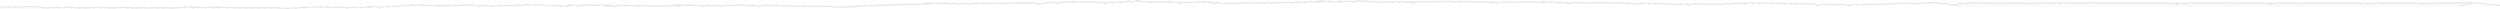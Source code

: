 digraph {
	graph [rankdir=LR]
	node [shape=rectangle]
	2 -> 17 [label=274]
	17 -> 40 [label=228]
	17 -> 67 [label=46]
	40 -> 67 [label=88]
	40 -> 70 [label=140]
	67 -> 70 [label=134]
	70 -> 106 [label=274]
	106 -> 118 [label=134]
	106 -> 133 [label=140]
	118 -> 133 [label=61]
	118 -> 151 [label=73]
	133 -> 151 [label=201]
	151 -> 160 [label=274]
	160 -> 178 [label=134]
	160 -> 205 [label=140]
	178 -> 205 [label=15]
	178 -> 48449 [label=119]
	205 -> 217 [label=155]
	217 -> 232 [label=201]
	232 -> 274 [label=274]
	274 -> 277 [label=228]
	274 -> 301 [label=46]
	277 -> 301 [label=88]
	277 -> 304 [label=140]
	301 -> 304 [label=134]
	304 -> 373 [label=274]
	373 -> 400 [label=134]
	373 -> 33417 [label=140]
	400 -> 469 [label=274]
	469 -> 496 [label=88]
	469 -> 33433 [label=186]
	496 -> 512 [label=228]
	512 -> 526 [label=274]
	526 -> 562 [label=15]
	526 -> 33478 [label=259]
	562 -> 589 [label=61]
	562 -> 33487 [label=213]
	589 -> 598 [label=134]
	598 -> 634 [label=274]
	634 -> 673 [label=61]
	634 -> 33551 [label=213]
	673 -> 676 [label=274]
	676 -> 688 [label=228]
	676 -> 703 [label=46]
	688 -> 703 [label=15]
	688 -> 715 [label=213]
	703 -> 715 [label=61]
	715 -> 718 [label=274]
	718 -> 769 [label=228]
	718 -> 48606 [label=46]
	769 -> 778 [label=274]
	778 -> 799 [label=228]
	778 -> 33583 [label=46]
	799 -> 817 [label=88]
	799 -> 33583 [label=140]
	817 -> 844 [label=15]
	817 -> 33604 [label=73]
	844 -> 877 [label=274]
	877 -> 889 [label=228]
	877 -> 926 [label=46]
	889 -> 919 [label=88]
	889 -> 33650 [label=140]
	919 -> 926 [label=228]
	926 -> 937 [label=274]
	937 -> 976 [label=201]
	937 -> 55814 [label=73]
	976 -> 977 [label=274]
	977 -> 997 [label=201]
	977 -> 1004 [label=73]
	997 -> 1004 [label=155]
	997 -> 1024 [label=46]
	1004 -> 1024 [label=228]
	1024 -> 1060 [label=274]
	1060 -> 1069 [label=201]
	1060 -> 1087 [label=73]
	1069 -> 1083 [label=61]
	1069 -> 1096 [label=140]
	1083 -> 1087 [label=15]
	1083 -> 1129 [label=46]
	1087 -> 1096 [label=88]
	1096 -> 1108 [label=228]
	1108 -> 1129 [label=88]
	1108 -> 1165 [label=140]
	1129 -> 1153 [label=134]
	1153 -> 1165 [label=61]
	1153 -> 1180 [label=73]
	1165 -> 1180 [label=201]
	1180 -> 1195 [label=274]
	1195 -> 1222 [label=15]
	1195 -> 33735 [label=259]
	1222 -> 1270 [label=134]
	1270 -> 1273 [label=274]
	1273 -> 1300 [label=201]
	1273 -> 55918 [label=73]
	1300 -> 1321 [label=274]
	1321 -> 1348 [label=15]
	1321 -> 33809 [label=259]
	1348 -> 1351 [label=88]
	1351 -> 1363 [label=134]
	1363 -> 1378 [label=88]
	1363 -> 1390 [label=46]
	1378 -> 1390 [label=15]
	1378 -> 1405 [label=73]
	1390 -> 1402 [label=61]
	1402 -> 1405 [label=201]
	1405 -> 1423 [label=274]
	1423 -> 1450 [label=15]
	1423 -> 33912 [label=259]
	1450 -> 1483 [label=274]
	1483 -> 1498 [label=228]
	1483 -> 1516 [label=46]
	1498 -> 1516 [label=155]
	1498 -> 1525 [label=73]
	1516 -> 1525 [label=201]
	1525 -> 1528 [label=274]
	1528 -> 1561 [label=15]
	1528 -> 33927 [label=259]
	1561 -> 1570 [label=61]
	1570 -> 1615 [label=274]
	1615 -> 1636 [label=228]
	1615 -> 48939 [label=46]
	1636 -> 1663 [label=155]
	1636 -> 56001 [label=73]
	1663 -> 1666 [label=228]
	1666 -> 1693 [label=155]
	1666 -> 48939 [label=73]
	1693 -> 1699 [label=274]
	1699 -> 1726 [label=15]
	1699 -> 33979 [label=259]
	1726 -> 1738 [label=274]
	1738 -> 1759 [label=134]
	1738 -> 1765 [label=140]
	1759 -> 1765 [label=88]
	1759 -> 1786 [label=46]
	1765 -> 1786 [label=228]
	1786 -> 1789 [label=274]
	1789 -> 1816 [label=228]
	1789 -> 49004 [label=46]
	1816 -> 1906 [label=274]
	1906 -> 1933 [label=228]
	1906 -> 49030 [label=46]
	1933 -> 1970 [label=274]
	1970 -> 1980 [label=201]
	1970 -> 34022 [label=73]
	1980 -> 2007 [label=15]
	1980 -> 34022 [label=186]
	2007 -> 2031 [label=274]
	2031 -> 2049 [label=201]
	2031 -> 34040 [label=73]
	2049 -> 2103 [label=15]
	2049 -> 34040 [label=186]
	2103 -> 2106 [label=274]
	2106 -> 2133 [label=228]
	2106 -> 49056 [label=46]
	2133 -> 2155 [label=274]
	2155 -> 2182 [label=15]
	2155 -> 34101 [label=259]
	2182 -> 2220 [label=228]
	2220 -> 2277 [label=274]
	2277 -> 2304 [label=228]
	2277 -> 49129 [label=46]
	2304 -> 2336 [label=274]
	2336 -> 2363 [label=228]
	2336 -> 49155 [label=46]
	2363 -> 2371 [label=274]
	2371 -> 2426 [label=228]
	2371 -> 49209 [label=46]
	2426 -> 2428 [label=274]
	2428 -> 2457 [label=15]
	2428 -> 34138 [label=140]
	2428 -> 49227 [label=119]
	2457 -> 2459 [label=155]
	2459 -> 2531 [label=228]
	2531 -> 2542 [label=274]
	2542 -> 2560 [label=228]
	2542 -> 34189 [label=46]
	2560 -> 2620 [label=15]
	2560 -> 34170 [label=213]
	2620 -> 2623 [label=274]
	2623 -> 2674 [label=228]
	2623 -> 2683 [label=46]
	2674 -> 2683 [label=15]
	2674 -> 34224 [label=213]
	2683 -> 2698 [label=61]
	2698 -> 2728 [label=15]
	2698 -> 34224 [label=46]
	2728 -> 2734 [label=201]
	2734 -> 2788 [label=15]
	2734 -> 34270 [label=186]
	2788 -> 2796 [label=88]
	2796 -> 2844 [label=15]
	2796 -> 49470 [label=73]
	2844 -> 2851 [label=274]
	2851 -> 2884 [label=228]
	2851 -> 49534 [label=46]
	2884 -> 2911 [label=201]
	2884 -> 56224 [label=73]
	2911 -> 2927 [label=274]
	2927 -> 2932 [label=134]
	2927 -> 2954 [label=140]
	2932 -> 2935 [label=88]
	2932 -> 49642 [label=46]
	2935 -> 2954 [label=15]
	2935 -> 2962 [label=73]
	2954 -> 2962 [label=155]
	2962 -> 2981 [label=228]
	2981 -> 3063 [label=155]
	2981 -> 49642 [label=73]
	3063 -> 3064 [label=274]
	3064 -> 3091 [label=155]
	3064 -> 49673 [label=119]
	3091 -> 3100 [label=155]
	3091 -> 3118 [label=46]
	3100 -> 3118 [label=228]
	3118 -> 3128 [label=274]
	3128 -> 3161 [label=201]
	3128 -> 56366 [label=73]
	3161 -> 3175 [label=274]
	3175 -> 3202 [label=15]
	3175 -> 34397 [label=259]
	3202 -> 3208 [label=201]
	3208 -> 3244 [label=155]
	3208 -> 49761 [label=46]
	3244 -> 3280 [label=155]
	3244 -> 49761 [label=73]
	3280 -> 3307 [label=15]
	3280 -> 34437 [label=140]
	3307 -> 3312 [label=155]
	3312 -> 3313 [label=15]
	3312 -> 3339 [label=140]
	3313 -> 3330 [label=134]
	3330 -> 3339 [label=15]
	3330 -> 49829 [label=119]
	3339 -> 3357 [label=155]
	3357 -> 3364 [label=201]
	3364 -> 3366 [label=155]
	3364 -> 3391 [label=46]
	3366 -> 3391 [label=228]
	3391 -> 3398 [label=274]
	3398 -> 3415 [label=228]
	3398 -> 3508 [label=46]
	3415 -> 3445 [label=155]
	3415 -> 56511 [label=73]
	3445 -> 3504 [label=228]
	3504 -> 3508 [label=155]
	3504 -> 3531 [label=73]
	3508 -> 3531 [label=201]
	3531 -> 3558 [label=134]
	3531 -> 34489 [label=140]
	3558 -> 3572 [label=228]
	3558 -> 3601 [label=46]
	3572 -> 3601 [label=88]
	3572 -> 3657 [label=140]
	3601 -> 3602 [label=134]
	3602 -> 3629 [label=88]
	3602 -> 50049 [label=46]
	3629 -> 3657 [label=134]
	3657 -> 3659 [label=274]
	3659 -> 3692 [label=15]
	3659 -> 34606 [label=259]
	3692 -> 3719 [label=274]
	3719 -> 3732 [label=61]
	3719 -> 3752 [label=213]
	3732 -> 3752 [label=15]
	3732 -> 34644 [label=46]
	3752 -> 3755 [label=228]
	3755 -> 3782 [label=15]
	3755 -> 34644 [label=213]
	3782 -> 3785 [label=274]
	3785 -> 3812 [label=15]
	3785 -> 34670 [label=259]
	3812 -> 3821 [label=88]
	3821 -> 3977 [label=274]
	3977 -> 4004 [label=228]
	3977 -> 50132 [label=46]
	4004 -> 4350 [label=274]
	4350 -> 4361 [label=228]
	4350 -> 34732 [label=46]
	4361 -> 4388 [label=15]
	4361 -> 34725 [label=213]
	4388 -> 4395 [label=228]
	4395 -> 4422 [label=88]
	4395 -> 34732 [label=140]
	4422 -> 4445 [label=228]
	4445 -> 4490 [label=274]
	4490 -> 4523 [label=228]
	4490 -> 50250 [label=46]
	4523 -> 4535 [label=274]
	4535 -> 4562 [label=88]
	4535 -> 34754 [label=186]
	4562 -> 4565 [label=134]
	4565 -> 4581 [label=274]
	4581 -> 4608 [label=228]
	4581 -> 50299 [label=46]
	4608 -> 4636 [label=274]
	4636 -> 4663 [label=88]
	4636 -> 34806 [label=186]
	4663 -> 4673 [label=274]
	4673 -> 4718 [label=88]
	4673 -> 34829 [label=186]
	4718 -> 4722 [label=228]
	4722 -> 4723 [label=88]
	4722 -> 4749 [label=140]
	4723 -> 4742 [label=134]
	4742 -> 4749 [label=88]
	4742 -> 4772 [label=46]
	4749 -> 4760 [label=228]
	4760 -> 4772 [label=155]
	4760 -> 4808 [label=73]
	4772 -> 4792 [label=201]
	4792 -> 4808 [label=155]
	4792 -> 4819 [label=46]
	4808 -> 4819 [label=228]
	4819 -> 4837 [label=274]
	4837 -> 4877 [label=228]
	4837 -> 50419 [label=46]
	4877 -> 4915 [label=274]
	4915 -> 4942 [label=61]
	4915 -> 34902 [label=213]
	4942 -> 4969 [label=134]
	4942 -> 34928 [label=140]
	4969 -> 5008 [label=274]
	5008 -> 5014 [label=228]
	5008 -> 5038 [label=46]
	5014 -> 5038 [label=88]
	5014 -> 5041 [label=140]
	5038 -> 5041 [label=134]
	5041 -> 5065 [label=228]
	5041 -> 34957 [label=46]
	5065 -> 5138 [label=15]
	5065 -> 34957 [label=140]
	5065 -> 34981 [label=73]
	5138 -> 5155 [label=228]
	5155 -> 5194 [label=274]
	5194 -> 5204 [label=201]
	5194 -> 5225 [label=73]
	5204 -> 5225 [label=61]
	5204 -> 5237 [label=140]
	5225 -> 5237 [label=134]
	5237 -> 5294 [label=274]
	5294 -> 5303 [label=201]
	5294 -> 5321 [label=73]
	5303 -> 5321 [label=61]
	5303 -> 5330 [label=140]
	5321 -> 5330 [label=134]
	5330 -> 5355 [label=274]
	5355 -> 5382 [label=88]
	5355 -> 35098 [label=186]
	5382 -> 5399 [label=274]
	5399 -> 5426 [label=155]
	5399 -> 50517 [label=119]
	5426 -> 5447 [label=201]
	5447 -> 5459 [label=155]
	5447 -> 5501 [label=46]
	5459 -> 5501 [label=155]
	5459 -> 5504 [label=73]
	5501 -> 5504 [label=201]
	5504 -> 5535 [label=274]
	5535 -> 5549 [label=201]
	5535 -> 5562 [label=73]
	5549 -> 5562 [label=155]
	5549 -> 5576 [label=46]
	5562 -> 5576 [label=228]
	5576 -> 5612 [label=228]
	5576 -> 50645 [label=46]
	5612 -> 5615 [label=274]
	5615 -> 5642 [label=228]
	5615 -> 50671 [label=46]
	5642 -> 5652 [label=228]
	5642 -> 35139 [label=46]
	5652 -> 5679 [label=15]
	5652 -> 35118 [label=213]
	5679 -> 5693 [label=88]
	5693 -> 5699 [label=15]
	5693 -> 5720 [label=73]
	5699 -> 5720 [label=201]
	5720 -> 5756 [label=274]
	5756 -> 5787 [label=228]
	5756 -> 35146 [label=46]
	5787 -> 5814 [label=15]
	5787 -> 35146 [label=213]
	5814 -> 5834 [label=88]
	5834 -> 5860 [label=228]
	5860 -> 5894 [label=88]
	5860 -> 5921 [label=140]
	5894 -> 5921 [label=88]
	5894 -> 35265 [label=46]
	5921 -> 5924 [label=228]
	5924 -> 5951 [label=88]
	5924 -> 35265 [label=140]
	5951 -> 5977 [label=228]
	5977 -> 6199 [label=228]
	5977 -> 35291 [label=46]
	6199 -> 6226 [label=88]
	6199 -> 35291 [label=140]
	6226 -> 6256 [label=228]
	6256 -> 6287 [label=155]
	6256 -> 56867 [label=73]
	6287 -> 6298 [label=274]
	6298 -> 6310 [label=155]
	6298 -> 35317 [label=119]
	6310 -> 6370 [label=15]
	6310 -> 35317 [label=140]
	6370 -> 6386 [label=274]
	6386 -> 6413 [label=134]
	6386 -> 35387 [label=140]
	6413 -> 6433 [label=274]
	6433 -> 6514 [label=228]
	6433 -> 52707 [label=46]
	6514 -> 6544 [label=274]
	6544 -> 6583 [label=88]
	6544 -> 35423 [label=186]
	6583 -> 6604 [label=228]
	6604 -> 6607 [label=88]
	6604 -> 6631 [label=140]
	6607 -> 6622 [label=134]
	6622 -> 6631 [label=88]
	6622 -> 35460 [label=46]
	6631 -> 6640 [label=228]
	6640 -> 6667 [label=15]
	6640 -> 35460 [label=213]
	6667 -> 6679 [label=228]
	6667 -> 35512 [label=46]
	6679 -> 6716 [label=88]
	6679 -> 35512 [label=140]
	6716 -> 6724 [label=274]
	6724 -> 6760 [label=88]
	6724 -> 6778 [label=140]
	6724 -> 52840 [label=46]
	6760 -> 6766 [label=134]
	6766 -> 6778 [label=88]
	6766 -> 6821 [label=46]
	6778 -> 6794 [label=228]
	6794 -> 6821 [label=88]
	6794 -> 35592 [label=140]
	6821 -> 6847 [label=274]
	6847 -> 6850 [label=228]
	6847 -> 35632 [label=46]
	6850 -> 6862 [label=155]
	6850 -> 35631 [label=73]
	6862 -> 6889 [label=15]
	6862 -> 35618 [label=140]
	6889 -> 6891 [label=155]
	6891 -> 6918 [label=15]
	6891 -> 35631 [label=140]
	6918 -> 6919 [label=201]
	6919 -> 6946 [label=15]
	6919 -> 35646 [label=186]
	6946 -> 6948 [label=88]
	6948 -> 6975 [label=15]
	6948 -> 6983 [label=73]
	6975 -> 6983 [label=201]
	6983 -> 7001 [label=274]
	7001 -> 7022 [label=15]
	7001 -> 35705 [label=259]
	7022 -> 7035 [label=228]
	7035 -> 7059 [label=274]
	7059 -> 7086 [label=228]
	7059 -> 53029 [label=46]
	7086 -> 7101 [label=274]
	7101 -> 7152 [label=228]
	7101 -> 53079 [label=46]
	7152 -> 7188 [label=274]
	7188 -> 7206 [label=134]
	7188 -> 7242 [label=140]
	7206 -> 7233 [label=88]
	7206 -> 53105 [label=46]
	7233 -> 7242 [label=134]
	7242 -> 7248 [label=274]
	7248 -> 7275 [label=228]
	7248 -> 53131 [label=46]
	7275 -> 7278 [label=274]
	7278 -> 7281 [label=228]
	7278 -> 53158 [label=46]
	7281 -> 7308 [label=155]
	7281 -> 53158 [label=73]
	7308 -> 7311 [label=274]
	7311 -> 7320 [label=228]
	7311 -> 7338 [label=46]
	7320 -> 7335 [label=88]
	7320 -> 7347 [label=140]
	7335 -> 7338 [label=15]
	7335 -> 53189 [label=73]
	7338 -> 7347 [label=61]
	7347 -> 7362 [label=201]
	7362 -> 7389 [label=15]
	7362 -> 35800 [label=186]
	7389 -> 7392 [label=134]
	7392 -> 7395 [label=274]
	7395 -> 7410 [label=61]
	7395 -> 35829 [label=213]
	7410 -> 7428 [label=15]
	7410 -> 7437 [label=46]
	7428 -> 7431 [label=228]
	7431 -> 7437 [label=15]
	7431 -> 7458 [label=213]
	7437 -> 7458 [label=61]
	7458 -> 7518 [label=274]
	7518 -> 7545 [label=228]
	7518 -> 53261 [label=46]
	7545 -> 7546 [label=274]
	7546 -> 7573 [label=15]
	7546 -> 35892 [label=259]
	7573 -> 7581 [label=228]
	7581 -> 7587 [label=274]
	7587 -> 7596 [label=228]
	7587 -> 7635 [label=46]
	7596 -> 7623 [label=15]
	7596 -> 35936 [label=213]
	7623 -> 7635 [label=228]
	7635 -> 7662 [label=228]
	7635 -> 53360 [label=46]
	7662 -> 7673 [label=274]
	7673 -> 7700 [label=134]
	7673 -> 35962 [label=140]
	7700 -> 7764 [label=274]
	7764 -> 7788 [label=201]
	7764 -> 7791 [label=73]
	7788 -> 7791 [label=155]
	7788 -> 35974 [label=46]
	7791 -> 7803 [label=228]
	7803 -> 7830 [label=88]
	7803 -> 35974 [label=140]
	7830 -> 7848 [label=274]
	7848 -> 7873 [label=155]
	7848 -> 53410 [label=119]
	7873 -> 7911 [label=15]
	7873 -> 35990 [label=140]
	7911 -> 7923 [label=228]
	7923 -> 7928 [label=274]
	7928 -> 7955 [label=134]
	7928 -> 36051 [label=140]
	7955 -> 8010 [label=274]
	8010 -> 8037 [label=201]
	8010 -> 57147 [label=73]
	8037 -> 8049 [label=274]
	8049 -> 8064 [label=134]
	8049 -> 8076 [label=140]
	8064 -> 8076 [label=88]
	8064 -> 8103 [label=46]
	8076 -> 8103 [label=228]
	8103 -> 8121 [label=274]
	8121 -> 8163 [label=228]
	8121 -> 36098 [label=46]
	8163 -> 8190 [label=15]
	8163 -> 36098 [label=213]
	8190 -> 8253 [label=274]
	8253 -> 8280 [label=201]
	8253 -> 57173 [label=73]
	8280 -> 8310 [label=274]
	8310 -> 8337 [label=228]
	8310 -> 53564 [label=46]
	8337 -> 8385 [label=274]
	8385 -> 8439 [label=228]
	8385 -> 53617 [label=46]
	8439 -> 8448 [label=274]
	8448 -> 8511 [label=228]
	8448 -> 53679 [label=46]
	8511 -> 8516 [label=274]
	8516 -> 8553 [label=228]
	8516 -> 8569 [label=46]
	8553 -> 8569 [label=15]
	8553 -> 8580 [label=213]
	8569 -> 8580 [label=61]
	8580 -> 8810 [label=274]
	8810 -> 8830 [label=15]
	8810 -> 36147 [label=259]
	8830 -> 8931 [label=274]
	8931 -> 8958 [label=228]
	8931 -> 53757 [label=46]
	8958 -> 9080 [label=274]
	9080 -> 9090 [label=228]
	9080 -> 53784 [label=46]
	9090 -> 9123 [label=155]
	9090 -> 53784 [label=73]
	9123 -> 9144 [label=274]
	9144 -> 9171 [label=228]
	9144 -> 53825 [label=46]
	9171 -> 9201 [label=274]
	9201 -> 9246 [label=134]
	9201 -> 9251 [label=140]
	9246 -> 9251 [label=88]
	9246 -> 36202 [label=46]
	9251 -> 9267 [label=228]
	9267 -> 9294 [label=15]
	9267 -> 36202 [label=213]
	9294 -> 9297 [label=88]
	9297 -> 9366 [label=15]
	9297 -> 36247 [label=73]
	9366 -> 9393 [label=274]
	9393 -> 9411 [label=201]
	9393 -> 9420 [label=73]
	9411 -> 9420 [label=15]
	9411 -> 36318 [label=186]
	9420 -> 9438 [label=88]
	9438 -> 9453 [label=134]
	9453 -> 9462 [label=61]
	9453 -> 9480 [label=73]
	9462 -> 9480 [label=15]
	9462 -> 9489 [label=186]
	9480 -> 9489 [label=88]
	9489 -> 9513 [label=274]
	9513 -> 9540 [label=15]
	9513 -> 36396 [label=259]
	9540 -> 9558 [label=134]
	9540 -> 9567 [label=140]
	9558 -> 9567 [label=88]
	9558 -> 9605 [label=46]
	9567 -> 9593 [label=228]
	9593 -> 9604 [label=155]
	9593 -> 9620 [label=73]
	9604 -> 9605 [label=15]
	9604 -> 9631 [label=140]
	9605 -> 9620 [label=61]
	9620 -> 9631 [label=88]
	9620 -> 36457 [label=46]
	9631 -> 9638 [label=228]
	9638 -> 9707 [label=15]
	9638 -> 36457 [label=213]
	9707 -> 9734 [label=134]
	9707 -> 36542 [label=140]
	9734 -> 10015 [label=274]
	10015 -> 10042 [label=228]
	10015 -> 54003 [label=46]
	10042 -> 10086 [label=274]
	10086 -> 10106 [label=228]
	10086 -> 36549 [label=46]
	10106 -> 10133 [label=15]
	10106 -> 36549 [label=213]
	10133 -> 10145 [label=274]
	10145 -> 10163 [label=201]
	10145 -> 10172 [label=73]
	10163 -> 10172 [label=155]
	10163 -> 36583 [label=46]
	10172 -> 10208 [label=228]
	10208 -> 10235 [label=15]
	10208 -> 36583 [label=213]
	10235 -> 10244 [label=61]
	10244 -> 10292 [label=15]
	10244 -> 54105 [label=46]
	10292 -> 10298 [label=274]
	10298 -> 10328 [label=134]
	10298 -> 36680 [label=140]
	10328 -> 10337 [label=274]
	10337 -> 10373 [label=155]
	10337 -> 54165 [label=46]
	10337 -> 36686 [label=73]
	10373 -> 10382 [label=201]
	10382 -> 10409 [label=15]
	10382 -> 36686 [label=186]
	10409 -> 10466 [label=274]
	10466 -> 10481 [label=228]
	10466 -> 10485 [label=46]
	10481 -> 10485 [label=155]
	10481 -> 36724 [label=73]
	10485 -> 10490 [label=201]
	10490 -> 10517 [label=61]
	10490 -> 36724 [label=140]
	10517 -> 10577 [label=274]
	10577 -> 10604 [label=228]
	10577 -> 54206 [label=46]
	10604 -> 10769 [label=274]
	10769 -> 10796 [label=201]
	10769 -> 57435 [label=73]
	10796 -> 10859 [label=274]
	10859 -> 10886 [label=15]
	10859 -> 36758 [label=259]
	10886 -> 11045 [label=274]
	11045 -> 11072 [label=155]
	11045 -> 54232 [label=119]
	11072 -> 11123 [label=274]
	11123 -> 11147 [label=228]
	11123 -> 11150 [label=46]
	11147 -> 11150 [label=155]
	11147 -> 36786 [label=73]
	11150 -> 11170 [label=201]
	11170 -> 11216 [label=15]
	11170 -> 36786 [label=186]
	11216 -> 11234 [label=88]
	11234 -> 11243 [label=228]
	11243 -> 11270 [label=201]
	11243 -> 57519 [label=73]
	11270 -> 11321 [label=274]
	11321 -> 11333 [label=134]
	11321 -> 11348 [label=140]
	11333 -> 11348 [label=88]
	11333 -> 11360 [label=46]
	11348 -> 11360 [label=228]
	11360 -> 11381 [label=274]
	11381 -> 11408 [label=15]
	11381 -> 36873 [label=259]
	11408 -> 11431 [label=274]
	11431 -> 11470 [label=228]
	11431 -> 54348 [label=46]
	11470 -> 11486 [label=274]
	11486 -> 11489 [label=201]
	11486 -> 11516 [label=73]
	11489 -> 11516 [label=61]
	11489 -> 36927 [label=140]
	11516 -> 11525 [label=134]
	11525 -> 11552 [label=61]
	11525 -> 36927 [label=73]
	11552 -> 11816 [label=274]
	11816 -> 11862 [label=201]
	11816 -> 57610 [label=73]
	11862 -> 11892 [label=274]
	11892 -> 11919 [label=61]
	11892 -> 36961 [label=140]
	11892 -> 57636 [label=73]
	11919 -> 11931 [label=274]
	11931 -> 11958 [label=61]
	11931 -> 36987 [label=213]
	11958 -> 11970 [label=274]
	11970 -> 11997 [label=15]
	11970 -> 36990 [label=259]
	11997 -> 12000 [label=61]
	12000 -> 12003 [label=134]
	12003 -> 12027 [label=61]
	12003 -> 37032 [label=73]
	12027 -> 12030 [label=15]
	12027 -> 37052 [label=46]
	12030 -> 12048 [label=228]
	12048 -> 12075 [label=15]
	12048 -> 37052 [label=213]
	12075 -> 12090 [label=134]
	12090 -> 12108 [label=274]
	12108 -> 12135 [label=134]
	12108 -> 37113 [label=140]
	12135 -> 12159 [label=274]
	12159 -> 12198 [label=15]
	12159 -> 37151 [label=259]
	12198 -> 12228 [label=274]
	12228 -> 12255 [label=134]
	12228 -> 37177 [label=140]
	12255 -> 12272 [label=274]
	12272 -> 12299 [label=15]
	12272 -> 37193 [label=259]
	12299 -> 12315 [label=134]
	12315 -> 12378 [label=274]
	12378 -> 12396 [label=228]
	12378 -> 12405 [label=46]
	12396 -> 12405 [label=155]
	12396 -> 12444 [label=73]
	12405 -> 12423 [label=201]
	12423 -> 12444 [label=61]
	12423 -> 12450 [label=140]
	12444 -> 12450 [label=134]
	12450 -> 12658 [label=274]
	12658 -> 12685 [label=155]
	12658 -> 54441 [label=119]
	12685 -> 12697 [label=228]
	12697 -> 12861 [label=274]
	12861 -> 12888 [label=228]
	12861 -> 54493 [label=46]
	12888 -> 12945 [label=274]
	12945 -> 12963 [label=201]
	12945 -> 12972 [label=73]
	12963 -> 12972 [label=61]
	12963 -> 12990 [label=140]
	12972 -> 12990 [label=134]
	12990 -> 12999 [label=274]
	12999 -> 13026 [label=228]
	12999 -> 54519 [label=46]
	13026 -> 13044 [label=274]
	13044 -> 13098 [label=228]
	13044 -> 54572 [label=46]
	13098 -> 13131 [label=274]
	13131 -> 13164 [label=155]
	13131 -> 54578 [label=119]
	13164 -> 13183 [label=228]
	13183 -> 13241 [label=274]
	13241 -> 13268 [label=155]
	13241 -> 54632 [label=119]
	13268 -> 13287 [label=228]
	13287 -> 13293 [label=274]
	13293 -> 13332 [label=134]
	13293 -> 13341 [label=140]
	13332 -> 13341 [label=88]
	13332 -> 13359 [label=46]
	13341 -> 13359 [label=228]
	13359 -> 13377 [label=274]
	13377 -> 13378 [label=88]
	13377 -> 37319 [label=186]
	13378 -> 13404 [label=15]
	13378 -> 54748 [label=73]
	13404 -> 13406 [label=155]
	13406 -> 13436 [label=201]
	13436 -> 13464 [label=155]
	13436 -> 54748 [label=46]
	13464 -> 13472 [label=274]
	13472 -> 13499 [label=134]
	13472 -> 37370 [label=140]
	13499 -> 13519 [label=274]
	13519 -> 13540 [label=134]
	13519 -> 37391 [label=140]
	13540 -> 13544 [label=274]
	13544 -> 13571 [label=228]
	13544 -> 54774 [label=46]
	13571 -> 13581 [label=274]
	13581 -> 13617 [label=201]
	13581 -> 57920 [label=73]
	13617 -> 13658 [label=274]
	13658 -> 13665 [label=228]
	13658 -> 13685 [label=46]
	13665 -> 13685 [label=155]
	13665 -> 13692 [label=73]
	13685 -> 13692 [label=201]
	13692 -> 13693 [label=274]
	13693 -> 13716 [label=228]
	13693 -> 37395 [label=46]
	13716 -> 13743 [label=15]
	13716 -> 37395 [label=213]
	13743 -> 13824 [label=274]
	13824 -> 13862 [label=155]
	13824 -> 54863 [label=46]
	13824 -> 13865 [label=73]
	13862 -> 13865 [label=201]
	13865 -> 13890 [label=274]
	13890 -> 13917 [label=134]
	13890 -> 37443 [label=140]
	13917 -> 14009 [label=274]
	14009 -> 14036 [label=228]
	14009 -> 54889 [label=46]
	14036 -> 14194 [label=274]
	14194 -> 14221 [label=201]
	14194 -> 58012 [label=73]
	14221 -> 14622 [label=274]
	14622 -> 14668 [label=228]
	14622 -> 54934 [label=46]
	14668 -> 14747 [label=274]
	14747 -> 14810 [label=201]
	14747 -> 58074 [label=73]
	14810 -> 14865 [label=274]
	14865 -> 14892 [label=15]
	14865 -> 37469 [label=259]
	14892 -> 15007 [label=274]
	15007 -> 15034 [label=228]
	15007 -> 54960 [label=46]
	15034 -> 15332 [label=274]
	15332 -> 15512 [label=228]
	15332 -> 55125 [label=46]
	15512 -> 15562 [label=274]
	15562 -> 15589 [label=61]
	15562 -> 37495 [label=213]
	15589 -> 15661 [label=274]
	15661 -> 15690 [label=61]
	15661 -> 37497 [label=213]
	15690 -> 15697 [label=201]
	15697 -> 15706 [label=201]
	15697 -> 15740 [label=73]
	15706 -> 15738 [label=61]
	15706 -> 37554 [label=140]
	15738 -> 15740 [label=201]
	15740 -> 15870 [label=274]
	15870 -> 15902 [label=134]
	15870 -> 37585 [label=140]
	15902 -> 15997 [label=274]
	15997 -> 16024 [label=201]
	15997 -> 58166 [label=73]
	16024 -> 16089 [label=274]
	16089 -> 16116 [label=134]
	16089 -> 37611 [label=140]
	16116 -> 16274 [label=274]
	16274 -> 16275 [label=134]
	16274 -> 16312 [label=140]
	16275 -> 16310 [label=61]
	16275 -> 58202 [label=73]
	16310 -> 16312 [label=134]
	16312 -> 16379 [label=274]
	16379 -> 16406 [label=134]
	16379 -> 37674 [label=140]
	16406 -> 16579 [label=274]
	16579 -> 16606 [label=61]
	16579 -> 37700 [label=213]
	16606 -> 16679 [label=274]
	16679 -> 16703 [label=152]
	16679 -> 16706 [label=122]
	16703 -> 16706 [label=106]
	16703 -> 16730 [label=46]
	16706 -> 16730 [label=228]
	16730 -> 16904 [label=274]
	16904 -> 16938 [label=134]
	16904 -> 37732 [label=140]
	16938 -> 16953 [label=274]
	16953 -> 16989 [label=201]
	16953 -> 58237 [label=73]
	16989 -> 17456 [label=274]
	17456 -> 17458 [label=201]
	17456 -> 37757 [label=73]
	17458 -> 17495 [label=61]
	17458 -> 37757 [label=140]
	17495 -> 17598 [label=274]
	17598 -> 17603 [label=134]
	17598 -> 17625 [label=140]
	17603 -> 17625 [label=61]
	17603 -> 17632 [label=73]
	17625 -> 17632 [label=201]
	17632 -> 17848 [label=274]
	17848 -> 17875 [label=256]
	17848 -> 37820 [label=18]
	17875 -> 17896 [label=274]
	17896 -> 17923 [label=201]
	17896 -> 58319 [label=73]
	17923 -> 17936 [label=274]
	17936 -> 17938 [label=134]
	17936 -> 17971 [label=140]
	17938 -> 17971 [label=61]
	17938 -> 17975 [label=73]
	17971 -> 17975 [label=201]
	17975 -> 18527 [label=274]
	18527 -> 18535 [label=134]
	18527 -> 37886 [label=140]
	18535 -> 18562 [label=88]
	18535 -> 37886 [label=46]
	18562 -> 18575 [label=274]
	18575 -> 1 [label=46]
	18575 -> 18650 [label=228]
	18650 -> 18706 [label=15]
	18650 -> 37942 [label=140]
	18650 -> 18752 [label=73]
	18706 -> 18743 [label=155]
	18743 -> 18752 [label=15]
	18743 -> 18770 [label=140]
	18752 -> 18770 [label=88]
	18770 -> 18929 [label=228]
	18929 -> 18980 [label=316]
	18980 -> 18982 [label=243]
	18980 -> 26957 [label=73]
	18982 -> 18991 [label=228]
	18982 -> 26957 [label=15]
	18991 -> 19002 [label=155]
	18991 -> 19018 [label=73]
	19002 -> 19018 [label=15]
	19002 -> 19118 [label=140]
	19018 -> 19118 [label=88]
	19118 -> 19209 [label=228]
	19209 -> 19236 [label=15]
	19209 -> 38109 [label=213]
	19236 -> 19246 [label=228]
	19246 -> 19273 [label=15]
	19246 -> 38135 [label=213]
	19273 -> 19281 [label=228]
	19281 -> 19308 [label=88]
	19281 -> 38161 [label=140]
	19308 -> 19372 [label=228]
	19372 -> 19399 [label=15]
	19372 -> 38167 [label=213]
	19399 -> 19405 [label=88]
	19405 -> 19450 [label=155]
	19405 -> 58639 [label=73]
	19450 -> 19479 [label=228]
	19479 -> 19499 [label=155]
	19479 -> 38200 [label=73]
	19499 -> 19532 [label=15]
	19499 -> 38200 [label=140]
	19532 -> 19543 [label=228]
	19543 -> 19600 [label=15]
	19543 -> 38281 [label=213]
	19600 -> 19817 [label=228]
	19817 -> 19855 [label=88]
	19817 -> 38318 [label=140]
	19855 -> 20120 [label=228]
	20120 -> 20158 [label=88]
	20120 -> 38355 [label=140]
	20158 -> 20236 [label=228]
	20236 -> 20241 [label=155]
	20236 -> 20268 [label=73]
	20241 -> 20268 [label=15]
	20241 -> 20274 [label=140]
	20268 -> 20274 [label=88]
	20274 -> 20292 [label=228]
	20292 -> 20319 [label=15]
	20292 -> 38413 [label=213]
	20319 -> 20419 [label=228]
	20419 -> 20446 [label=88]
	20419 -> 38439 [label=140]
	20446 -> 20485 [label=228]
	20485 -> 20512 [label=88]
	20485 -> 38465 [label=140]
	20512 -> 20551 [label=88]
	20512 -> 38503 [label=140]
	20551 -> 20569 [label=228]
	20569 -> 20599 [label=88]
	20569 -> 38532 [label=140]
	20599 -> 20692 [label=228]
	20692 -> 20719 [label=88]
	20692 -> 38558 [label=140]
	20719 -> 20880 [label=228]
	20880 -> 20907 [label=88]
	20880 -> 38584 [label=140]
	20907 -> 20934 [label=228]
	20934 -> 20977 [label=88]
	20934 -> 38626 [label=140]
	20977 -> 21147 [label=228]
	21147 -> 21174 [label=88]
	21147 -> 38652 [label=140]
	21174 -> 21198 [label=228]
	21198 -> 21228 [label=88]
	21198 -> 38681 [label=140]
	21228 -> 21291 [label=228]
	21291 -> 21330 [label=88]
	21291 -> 38719 [label=140]
	21330 -> 21333 [label=228]
	21333 -> 21390 [label=88]
	21333 -> 38775 [label=140]
	21390 -> 21546 [label=228]
	21546 -> 21573 [label=88]
	21546 -> 38801 [label=140]
	21573 -> 21594 [label=228]
	21594 -> 21621 [label=88]
	21594 -> 38827 [label=140]
	21621 -> 21648 [label=15]
	21621 -> 38853 [label=213]
	21648 -> 21675 [label=228]
	21675 -> 21702 [label=88]
	21675 -> 38879 [label=140]
	21702 -> 21708 [label=228]
	21708 -> 21759 [label=88]
	21708 -> 38929 [label=140]
	21759 -> 21816 [label=228]
	21816 -> 21843 [label=88]
	21816 -> 38955 [label=140]
	21843 -> 21870 [label=88]
	21843 -> 38981 [label=140]
	21870 -> 21935 [label=228]
	21935 -> 21936 [label=155]
	21935 -> 39241 [label=73]
	21936 -> 21982 [label=15]
	21936 -> 39241 [label=140]
	21982 -> 21984 [label=155]
	21984 -> 22008 [label=15]
	21984 -> 22011 [label=140]
	22008 -> 22011 [label=88]
	22011 -> 22016 [label=228]
	22016 -> 22043 [label=15]
	22016 -> 39299 [label=213]
	22043 -> 22050 [label=228]
	22050 -> 22077 [label=15]
	22050 -> 39325 [label=140]
	22050 -> 58787 [label=73]
	22077 -> 22146 [label=228]
	22146 -> 22183 [label=15]
	22146 -> 39333 [label=213]
	22183 -> 22209 [label=228]
	22209 -> 22236 [label=15]
	22209 -> 39387 [label=213]
	22236 -> 22252 [label=228]
	22252 -> 22279 [label=88]
	22252 -> 39413 [label=140]
	22279 -> 22298 [label=228]
	22298 -> 22325 [label=88]
	22298 -> 39439 [label=140]
	22325 -> 22376 [label=228]
	22376 -> 22403 [label=155]
	22376 -> 58839 [label=73]
	22403 -> 22459 [label=228]
	22459 -> 22478 [label=155]
	22459 -> 39457 [label=73]
	22478 -> 22505 [label=15]
	22478 -> 39457 [label=140]
	22505 -> 22506 [label=228]
	22506 -> 22533 [label=155]
	22506 -> 58901 [label=73]
	22533 -> 22557 [label=228]
	22557 -> 22615 [label=88]
	22557 -> 39522 [label=140]
	22615 -> 22617 [label=228]
	22617 -> 22641 [label=155]
	22617 -> 22644 [label=73]
	22641 -> 22644 [label=15]
	22641 -> 22668 [label=140]
	22644 -> 22668 [label=88]
	22668 -> 22754 [label=228]
	22754 -> 22782 [label=15]
	22754 -> 39564 [label=213]
	22782 -> 22839 [label=88]
	22839 -> 22872 [label=228]
	22872 -> 22899 [label=155]
	22872 -> 58964 [label=73]
	22899 -> 22974 [label=228]
	22974 -> 23001 [label=155]
	22974 -> 58990 [label=73]
	23001 -> 23028 [label=228]
	23028 -> 23055 [label=15]
	23028 -> 39658 [label=140]
	23028 -> 59016 [label=73]
	23055 -> 23082 [label=15]
	23055 -> 39684 [label=213]
	23082 -> 23109 [label=228]
	23109 -> 23160 [label=15]
	23109 -> 39734 [label=213]
	23160 -> 23376 [label=228]
	23376 -> 23403 [label=88]
	23376 -> 39760 [label=140]
	23403 -> 23613 [label=228]
	23613 -> 23640 [label=88]
	23613 -> 39786 [label=140]
	23640 -> 23936 [label=228]
	23936 -> 23963 [label=88]
	23936 -> 39812 [label=140]
	23963 -> 24254 [label=228]
	24254 -> 24281 [label=88]
	24254 -> 39838 [label=140]
	24281 -> 24297 [label=228]
	24297 -> 24324 [label=155]
	24297 -> 59042 [label=73]
	24324 -> 24371 [label=228]
	24371 -> 24374 [label=155]
	24371 -> 24398 [label=73]
	24374 -> 24398 [label=15]
	24374 -> 24401 [label=140]
	24398 -> 24401 [label=88]
	24401 -> 24440 [label=228]
	24440 -> 24467 [label=88]
	24440 -> 39890 [label=140]
	24467 -> 24548 [label=228]
	24548 -> 24575 [label=88]
	24548 -> 39916 [label=140]
	24575 -> 24593 [label=228]
	24593 -> 24620 [label=88]
	24593 -> 39942 [label=140]
	24620 -> 24769 [label=228]
	24769 -> 24796 [label=155]
	24769 -> 59094 [label=73]
	24796 -> 24833 [label=228]
	24833 -> 24884 [label=15]
	24833 -> 39992 [label=213]
	24884 -> 24920 [label=228]
	24920 -> 24947 [label=88]
	24920 -> 40018 [label=140]
	24947 -> 25012 [label=228]
	25012 -> 25021 [label=88]
	25012 -> 25048 [label=140]
	25021 -> 25048 [label=15]
	25021 -> 25057 [label=73]
	25048 -> 25057 [label=155]
	25057 -> 25127 [label=228]
	25127 -> 25154 [label=155]
	25127 -> 59155 [label=73]
	25154 -> 25162 [label=228]
	25162 -> 25183 [label=155]
	25162 -> 40059 [label=73]
	25183 -> 25216 [label=15]
	25183 -> 40059 [label=140]
	25216 -> 25222 [label=228]
	25222 -> 25249 [label=155]
	25222 -> 59207 [label=73]
	25249 -> 25267 [label=228]
	25267 -> 25294 [label=15]
	25267 -> 40111 [label=213]
	25294 -> 25303 [label=228]
	25303 -> 25330 [label=155]
	25303 -> 59233 [label=73]
	25330 -> 25354 [label=228]
	25354 -> 25381 [label=88]
	25354 -> 40137 [label=140]
	25381 -> 25432 [label=228]
	25432 -> 25459 [label=155]
	25432 -> 59259 [label=73]
	25459 -> 25507 [label=228]
	25507 -> 25519 [label=155]
	25507 -> 40152 [label=73]
	25519 -> 25558 [label=15]
	25519 -> 40152 [label=140]
	25558 -> 25639 [label=228]
	25639 -> 25675 [label=155]
	25639 -> 59320 [label=73]
	25675 -> 25867 [label=228]
	25867 -> 25894 [label=15]
	25867 -> 40201 [label=213]
	25894 -> 25927 [label=228]
	25927 -> 25960 [label=88]
	25927 -> 40233 [label=140]
	25960 -> 26016 [label=228]
	26016 -> 26019 [label=88]
	26016 -> 26043 [label=140]
	26019 -> 26043 [label=15]
	26019 -> 26046 [label=73]
	26043 -> 26046 [label=155]
	26046 -> 26311 [label=228]
	26311 -> 26338 [label=15]
	26311 -> 40285 [label=213]
	26338 -> 26374 [label=228]
	26374 -> 26401 [label=88]
	26374 -> 40311 [label=140]
	26401 -> 26404 [label=228]
	26404 -> 26410 [label=88]
	26404 -> 1 [label=140]
	26410 -> 26437 [label=15]
	26410 -> 59372 [label=73]
	26437 -> 26458 [label=88]
	26458 -> 26485 [label=15]
	26458 -> 59398 [label=73]
	26485 -> 26491 [label=88]
	26491 -> 26518 [label=15]
	26491 -> 59424 [label=73]
	26518 -> 26524 [label=88]
	26524 -> 26551 [label=15]
	26524 -> 59450 [label=73]
	26551 -> 26701 [label=88]
	26701 -> 26809 [label=15]
	26701 -> 59557 [label=73]
	26809 -> 18929 [label=88]
	26957 -> 26958 [label=88]
	26958 -> 26985 [label=15]
	26958 -> 59609 [label=73]
	26985 -> 26990 [label=88]
	26990 -> 1 [label=15]
	26990 -> 59621 [label=73]
	29923 -> 29979 [label=186]
	29979 -> 30006 [label=140]
	29979 -> 47049 [label=46]
	30006 -> 30015 [label=186]
	30015 -> 30042 [label=140]
	30015 -> 47075 [label=46]
	30042 -> 30153 [label=186]
	30153 -> 30201 [label=140]
	30153 -> 47122 [label=46]
	30201 -> 30219 [label=186]
	30219 -> 30255 [label=140]
	30219 -> 47157 [label=46]
	30255 -> 30273 [label=186]
	30273 -> 30312 [label=140]
	30273 -> 47195 [label=46]
	30312 -> 30360 [label=186]
	30360 -> 30387 [label=140]
	30360 -> 47221 [label=46]
	30387 -> 30441 [label=186]
	30441 -> 30447 [label=259]
	30447 -> 30474 [label=213]
	30447 -> 47247 [label=46]
	30474 -> 30528 [label=259]
	30528 -> 30534 [label=213]
	30528 -> 47274 [label=46]
	30534 -> 30561 [label=140]
	30534 -> 47274 [label=73]
	30561 -> 30597 [label=213]
	30597 -> 30621 [label=259]
	30621 -> 30648 [label=213]
	30621 -> 47341 [label=46]
	30648 -> 30678 [label=259]
	30678 -> 30712 [label=140]
	30678 -> 47368 [label=119]
	30712 -> 30747 [label=213]
	30747 -> 30801 [label=259]
	30801 -> 30828 [label=186]
	30801 -> 55268 [label=73]
	30828 -> 30888 [label=259]
	30888 -> 30936 [label=186]
	30888 -> 55315 [label=73]
	30936 -> 30939 [label=259]
	30939 -> 30987 [label=213]
	30939 -> 31023 [label=46]
	30987 -> 31023 [label=140]
	30987 -> 31041 [label=73]
	31023 -> 31041 [label=186]
	31041 -> 31047 [label=259]
	31047 -> 31077 [label=140]
	31047 -> 47495 [label=119]
	31077 -> 31083 [label=186]
	31083 -> 31086 [label=259]
	31086 -> 31143 [label=213]
	31086 -> 47577 [label=46]
	31143 -> 31149 [label=259]
	31149 -> 31176 [label=213]
	31149 -> 47603 [label=46]
	31176 -> 31179 [label=259]
	31179 -> 31206 [label=140]
	31179 -> 47609 [label=119]
	31206 -> 31212 [label=213]
	31212 -> 31239 [label=213]
	31212 -> 47661 [label=46]
	31239 -> 31278 [label=140]
	31239 -> 47699 [label=119]
	31278 -> 31346 [label=259]
	31346 -> 31398 [label=213]
	31346 -> 47750 [label=46]
	31398 -> 31485 [label=259]
	31485 -> 31512 [label=140]
	31485 -> 47776 [label=119]
	31512 -> 31941 [label=259]
	31941 -> 31992 [label=213]
	31941 -> 47826 [label=46]
	31992 -> 32013 [label=259]
	32013 -> 32040 [label=186]
	32013 -> 55446 [label=73]
	32040 -> 32056 [label=259]
	32056 -> 32083 [label=213]
	32056 -> 47852 [label=46]
	32083 -> 32106 [label=259]
	32106 -> 32133 [label=213]
	32106 -> 47878 [label=46]
	32133 -> 32328 [label=259]
	32328 -> 32355 [label=140]
	32328 -> 47904 [label=119]
	32355 -> 32364 [label=259]
	32364 -> 32382 [label=213]
	32364 -> 47949 [label=46]
	32382 -> 32412 [label=140]
	32382 -> 47949 [label=73]
	32412 -> 32433 [label=259]
	32433 -> 32481 [label=140]
	32433 -> 47966 [label=119]
	32481 -> 32508 [label=140]
	32481 -> 48001 [label=119]
	32508 -> 32517 [label=213]
	32517 -> 32559 [label=259]
	32559 -> 32583 [label=213]
	32559 -> 32586 [label=46]
	32583 -> 32586 [label=140]
	32583 -> 32613 [label=73]
	32586 -> 32592 [label=186]
	32592 -> 32613 [label=140]
	32592 -> 48110 [label=46]
	32613 -> 32640 [label=213]
	32640 -> 32667 [label=140]
	32640 -> 48110 [label=73]
	32667 -> 32709 [label=186]
	32709 -> 32712 [label=259]
	32712 -> 32731 [label=213]
	32712 -> 32743 [label=46]
	32731 -> 32743 [label=140]
	32731 -> 32758 [label=73]
	32743 -> 32758 [label=186]
	32758 -> 32763 [label=259]
	32763 -> 32790 [label=213]
	32763 -> 48189 [label=46]
	32790 -> 32811 [label=259]
	32811 -> 32867 [label=213]
	32811 -> 48243 [label=46]
	32867 -> 32869 [label=259]
	32869 -> 32896 [label=213]
	32869 -> 48269 [label=46]
	32896 -> 32997 [label=259]
	32997 -> 33024 [label=186]
	32997 -> 55675 [label=73]
	33024 -> 33050 [label=259]
	33050 -> 33095 [label=213]
	33050 -> 48313 [label=46]
	33095 -> 33101 [label=259]
	33101 -> 33128 [label=140]
	33101 -> 48339 [label=119]
	33128 -> 33134 [label=259]
	33134 -> 33161 [label=213]
	33134 -> 48365 [label=46]
	33161 -> 33221 [label=259]
	33221 -> 33248 [label=140]
	33221 -> 48391 [label=119]
	33248 -> 2 [label=259]
	33417 -> 400 [label=140]
	33433 -> 496 [label=140]
	33433 -> 512 [label=46]
	33478 -> 562 [label=259]
	33487 -> 598 [label=140]
	33487 -> 589 [label=73]
	33551 -> 673 [label=213]
	33583 -> 33604 [label=186]
	33604 -> 844 [label=259]
	33650 -> 919 [label=140]
	33735 -> 1270 [label=140]
	33735 -> 1222 [label=119]
	33809 -> 33827 [label=213]
	33809 -> 1351 [label=46]
	33827 -> 1402 [label=140]
	33827 -> 1348 [label=73]
	33912 -> 1450 [label=259]
	33927 -> 1570 [label=213]
	33927 -> 1561 [label=46]
	33979 -> 1726 [label=259]
	34022 -> 2007 [label=259]
	34040 -> 2103 [label=259]
	34101 -> 2182 [label=213]
	34101 -> 2220 [label=46]
	34138 -> 2457 [label=140]
	34170 -> 34189 [label=140]
	34170 -> 34197 [label=73]
	34189 -> 34197 [label=186]
	34197 -> 2620 [label=259]
	34224 -> 34227 [label=259]
	34227 -> 2728 [label=186]
	34227 -> 34270 [label=73]
	34270 -> 34289 [label=213]
	34270 -> 34297 [label=46]
	34289 -> 34297 [label=140]
	34289 -> 2788 [label=73]
	34297 -> 34312 [label=186]
	34312 -> 34349 [label=140]
	34312 -> 49470 [label=46]
	34349 -> 34352 [label=186]
	34352 -> 2844 [label=259]
	34397 -> 3202 [label=186]
	34397 -> 3244 [label=73]
	34437 -> 3307 [label=140]
	34489 -> 3558 [label=140]
	34606 -> 3692 [label=259]
	34644 -> 3782 [label=259]
	34670 -> 34673 [label=213]
	34670 -> 3821 [label=46]
	34673 -> 3821 [label=140]
	34673 -> 3812 [label=73]
	34725 -> 4388 [label=213]
	34732 -> 34739 [label=186]
	34739 -> 4422 [label=140]
	34739 -> 4445 [label=46]
	34754 -> 4565 [label=140]
	34754 -> 4562 [label=46]
	34806 -> 4663 [label=186]
	34829 -> 4718 [label=140]
	34829 -> 4723 [label=46]
	34902 -> 4942 [label=213]
	34928 -> 4969 [label=140]
	34957 -> 34981 [label=186]
	34981 -> 35012 [label=259]
	35012 -> 5138 [label=213]
	35012 -> 5155 [label=46]
	35098 -> 5382 [label=186]
	35118 -> 35139 [label=140]
	35118 -> 5679 [label=73]
	35139 -> 5699 [label=186]
	35146 -> 35164 [label=259]
	35164 -> 50754 [label=119]
	35164 -> 5834 [label=140]
	35265 -> 35276 [label=186]
	35276 -> 5951 [label=140]
	35276 -> 5977 [label=46]
	35291 -> 35293 [label=186]
	35293 -> 6226 [label=140]
	35293 -> 6287 [label=46]
	35317 -> 6370 [label=259]
	35387 -> 6413 [label=140]
	35423 -> 6583 [label=140]
	35423 -> 6607 [label=46]
	35460 -> 6667 [label=259]
	35512 -> 6716 [label=186]
	35592 -> 6821 [label=140]
	35618 -> 6889 [label=140]
	35631 -> 35632 [label=213]
	35632 -> 35637 [label=259]
	35637 -> 6918 [label=186]
	35637 -> 35662 [label=73]
	35646 -> 35662 [label=140]
	35646 -> 35673 [label=46]
	35662 -> 35664 [label=213]
	35664 -> 35673 [label=140]
	35664 -> 6946 [label=73]
	35673 -> 6975 [label=186]
	35705 -> 7022 [label=213]
	35705 -> 7035 [label=46]
	35800 -> 7392 [label=140]
	35800 -> 53189 [label=46]
	35829 -> 35856 [label=140]
	35829 -> 57067 [label=73]
	35856 -> 7428 [label=213]
	35892 -> 7573 [label=213]
	35892 -> 7581 [label=46]
	35936 -> 7623 [label=213]
	35962 -> 7700 [label=140]
	35974 -> 7830 [label=186]
	35990 -> 36011 [label=186]
	36011 -> 36016 [label=140]
	36011 -> 7923 [label=46]
	36016 -> 7911 [label=213]
	36051 -> 7955 [label=140]
	36098 -> 8190 [label=259]
	36147 -> 8830 [label=259]
	36202 -> 36208 [label=186]
	36202 -> 9294 [label=73]
	36208 -> 36235 [label=140]
	36208 -> 53877 [label=46]
	36235 -> 36247 [label=186]
	36247 -> 36249 [label=259]
	36249 -> 36276 [label=213]
	36249 -> 53903 [label=46]
	36276 -> 9366 [label=259]
	36318 -> 9462 [label=140]
	36318 -> 9438 [label=46]
	36396 -> 9540 [label=259]
	36457 -> 9707 [label=259]
	36542 -> 9734 [label=140]
	36549 -> 10133 [label=259]
	36583 -> 36592 [label=259]
	36592 -> 36618 [label=213]
	36592 -> 10235 [label=46]
	36618 -> 54105 [label=73]
	36618 -> 36645 [label=140]
	36645 -> 10292 [label=259]
	36680 -> 10328 [label=140]
	36686 -> 10409 [label=259]
	36724 -> 10517 [label=213]
	36758 -> 10886 [label=259]
	36786 -> 36795 [label=259]
	36795 -> 36804 [label=186]
	36795 -> 11216 [label=73]
	36804 -> 11234 [label=140]
	36804 -> 11243 [label=46]
	36873 -> 11408 [label=259]
	36927 -> 11552 [label=213]
	36961 -> 11919 [label=140]
	36987 -> 11958 [label=213]
	36990 -> 37005 [label=186]
	36990 -> 12000 [label=73]
	37005 -> 37032 [label=140]
	37005 -> 11997 [label=46]
	37032 -> 12030 [label=213]
	37052 -> 37061 [label=259]
	37061 -> 12090 [label=140]
	37061 -> 12075 [label=119]
	37113 -> 12135 [label=140]
	37151 -> 12198 [label=259]
	37177 -> 12255 [label=140]
	37193 -> 12315 [label=140]
	37193 -> 12299 [label=119]
	37319 -> 13404 [label=140]
	37319 -> 13406 [label=46]
	37370 -> 13499 [label=140]
	37391 -> 13540 [label=140]
	37395 -> 13743 [label=259]
	37443 -> 13917 [label=140]
	37469 -> 14892 [label=259]
	37495 -> 15589 [label=213]
	37497 -> 15690 [label=140]
	37497 -> 15697 [label=73]
	37554 -> 15738 [label=140]
	37585 -> 15902 [label=140]
	37611 -> 16116 [label=140]
	37674 -> 16406 [label=140]
	37700 -> 16606 [label=213]
	37732 -> 16938 [label=140]
	37757 -> 17495 [label=213]
	37820 -> 17875 [label=18]
	37886 -> 18562 [label=186]
	37942 -> 18706 [label=140]
	38109 -> 19236 [label=213]
	38135 -> 19273 [label=213]
	38161 -> 19308 [label=140]
	38167 -> 19405 [label=140]
	38167 -> 19399 [label=73]
	38200 -> 19532 [label=213]
	38281 -> 19600 [label=213]
	38318 -> 19855 [label=140]
	38355 -> 20158 [label=140]
	38413 -> 20319 [label=213]
	38439 -> 20446 [label=140]
	38465 -> 20512 [label=140]
	38503 -> 20551 [label=140]
	38532 -> 20599 [label=140]
	38558 -> 20719 [label=140]
	38584 -> 20907 [label=140]
	38626 -> 20977 [label=140]
	38652 -> 21174 [label=140]
	38681 -> 21228 [label=140]
	38719 -> 21330 [label=140]
	38775 -> 21390 [label=140]
	38801 -> 21573 [label=140]
	38827 -> 21621 [label=140]
	38853 -> 21648 [label=213]
	38879 -> 21702 [label=140]
	38929 -> 21759 [label=140]
	38955 -> 21843 [label=140]
	38981 -> 21870 [label=140]
	39241 -> 39247 [label=213]
	39247 -> 21982 [label=140]
	39247 -> 22008 [label=73]
	39299 -> 22043 [label=213]
	39325 -> 22077 [label=140]
	39333 -> 39360 [label=140]
	39333 -> 58813 [label=73]
	39360 -> 22183 [label=213]
	39387 -> 22236 [label=213]
	39413 -> 22279 [label=140]
	39439 -> 22325 [label=140]
	39457 -> 22505 [label=213]
	39522 -> 22615 [label=140]
	39564 -> 22839 [label=140]
	39564 -> 22782 [label=73]
	39658 -> 23055 [label=140]
	39684 -> 23082 [label=213]
	39734 -> 23160 [label=213]
	39760 -> 23403 [label=140]
	39786 -> 23640 [label=140]
	39812 -> 23963 [label=140]
	39838 -> 24281 [label=140]
	39890 -> 24467 [label=140]
	39916 -> 24575 [label=140]
	39942 -> 24620 [label=140]
	39992 -> 24884 [label=213]
	40018 -> 24947 [label=140]
	40059 -> 25216 [label=213]
	40111 -> 25294 [label=213]
	40137 -> 25381 [label=140]
	40152 -> 25558 [label=213]
	40201 -> 25894 [label=213]
	40233 -> 25960 [label=140]
	40285 -> 26338 [label=213]
	40311 -> 26401 [label=140]
	47023 -> 29923 [label=46]
	47049 -> 30006 [label=46]
	47075 -> 30042 [label=46]
	47122 -> 30201 [label=46]
	47157 -> 30255 [label=46]
	47195 -> 30312 [label=46]
	47221 -> 30387 [label=46]
	47247 -> 30474 [label=46]
	47274 -> 30597 [label=46]
	47274 -> 30561 [label=73]
	47341 -> 30648 [label=46]
	47368 -> 30747 [label=46]
	47368 -> 30712 [label=73]
	47495 -> 31077 [label=46]
	47495 -> 31083 [label=73]
	47577 -> 31143 [label=46]
	47603 -> 31176 [label=46]
	47609 -> 31212 [label=46]
	47609 -> 31206 [label=73]
	47661 -> 31239 [label=46]
	47699 -> 31278 [label=119]
	47750 -> 31398 [label=46]
	47776 -> 31512 [label=119]
	47826 -> 31992 [label=46]
	47852 -> 32083 [label=46]
	47878 -> 32133 [label=46]
	47904 -> 32355 [label=119]
	47949 -> 32412 [label=119]
	47966 -> 32481 [label=46]
	47966 -> 55504 [label=73]
	48001 -> 32517 [label=46]
	48001 -> 32508 [label=73]
	48110 -> 32667 [label=46]
	48110 -> 32709 [label=73]
	48189 -> 32790 [label=46]
	48243 -> 32867 [label=46]
	48269 -> 32896 [label=46]
	48313 -> 33095 [label=46]
	48339 -> 33128 [label=119]
	48365 -> 33161 [label=46]
	48391 -> 33248 [label=119]
	48449 -> 217 [label=46]
	48449 -> 232 [label=73]
	48606 -> 769 [label=46]
	48939 -> 1693 [label=119]
	49004 -> 1816 [label=46]
	49030 -> 1933 [label=46]
	49056 -> 2133 [label=46]
	49129 -> 2304 [label=46]
	49155 -> 2363 [label=46]
	49209 -> 2426 [label=46]
	49227 -> 2531 [label=46]
	49227 -> 2459 [label=73]
	49470 -> 49476 [label=119]
	49476 -> 34349 [label=46]
	49476 -> 34352 [label=73]
	49534 -> 2884 [label=46]
	49642 -> 3063 [label=119]
	49673 -> 3091 [label=46]
	49673 -> 3100 [label=73]
	49761 -> 49774 [label=119]
	49774 -> 49801 [label=46]
	49774 -> 56456 [label=73]
	49801 -> 3313 [label=119]
	49829 -> 3357 [label=46]
	49829 -> 3366 [label=73]
	50049 -> 3629 [label=46]
	50132 -> 4004 [label=46]
	50250 -> 4523 [label=46]
	50299 -> 4608 [label=46]
	50419 -> 4877 [label=46]
	50517 -> 5426 [label=46]
	50517 -> 5459 [label=73]
	50645 -> 5612 [label=46]
	50671 -> 5642 [label=46]
	50754 -> 5894 [label=46]
	50754 -> 5814 [label=73]
	52707 -> 6514 [label=46]
	52840 -> 6760 [label=46]
	53029 -> 7086 [label=46]
	53079 -> 7152 [label=46]
	53105 -> 7233 [label=46]
	53131 -> 7275 [label=46]
	53158 -> 7308 [label=119]
	53189 -> 7389 [label=119]
	53261 -> 7545 [label=46]
	53360 -> 7662 [label=46]
	53410 -> 35990 [label=46]
	53410 -> 36016 [label=73]
	53564 -> 8337 [label=46]
	53617 -> 8439 [label=46]
	53679 -> 8511 [label=46]
	53757 -> 8958 [label=46]
	53784 -> 9123 [label=119]
	53825 -> 9171 [label=46]
	53877 -> 36235 [label=46]
	53903 -> 36276 [label=46]
	54003 -> 10042 [label=46]
	54105 -> 36645 [label=119]
	54165 -> 10373 [label=46]
	54206 -> 10604 [label=46]
	54232 -> 11072 [label=119]
	54348 -> 11470 [label=46]
	54441 -> 12697 [label=46]
	54441 -> 12685 [label=73]
	54493 -> 12888 [label=46]
	54519 -> 13026 [label=46]
	54572 -> 13098 [label=46]
	54578 -> 13183 [label=46]
	54578 -> 13164 [label=73]
	54632 -> 13287 [label=46]
	54632 -> 13268 [label=73]
	54748 -> 13464 [label=119]
	54774 -> 13571 [label=46]
	54863 -> 13862 [label=46]
	54889 -> 14036 [label=46]
	54934 -> 14668 [label=46]
	54960 -> 15034 [label=46]
	55125 -> 15512 [label=46]
	55268 -> 30828 [label=73]
	55315 -> 30936 [label=73]
	55446 -> 32040 [label=73]
	55504 -> 32481 [label=73]
	55675 -> 33024 [label=73]
	55814 -> 976 [label=73]
	55918 -> 1300 [label=73]
	56001 -> 1663 [label=73]
	56224 -> 2911 [label=73]
	56366 -> 3161 [label=73]
	56456 -> 49801 [label=73]
	56511 -> 3445 [label=73]
	56867 -> 6287 [label=73]
	57067 -> 35856 [label=73]
	57147 -> 8037 [label=73]
	57173 -> 8280 [label=73]
	57435 -> 10796 [label=73]
	57519 -> 11270 [label=73]
	57610 -> 11862 [label=73]
	57636 -> 11919 [label=73]
	57920 -> 13617 [label=73]
	58012 -> 14221 [label=73]
	58074 -> 14810 [label=73]
	58166 -> 16024 [label=73]
	58202 -> 16310 [label=73]
	58237 -> 16989 [label=73]
	58319 -> 17923 [label=73]
	58639 -> 19450 [label=73]
	58787 -> 22077 [label=73]
	58813 -> 39360 [label=73]
	58839 -> 22403 [label=73]
	58901 -> 22533 [label=73]
	58964 -> 22899 [label=73]
	58990 -> 23001 [label=73]
	59016 -> 23055 [label=73]
	59042 -> 24324 [label=73]
	59094 -> 24796 [label=73]
	59155 -> 25154 [label=73]
	59207 -> 25249 [label=73]
	59233 -> 25330 [label=73]
	59259 -> 25459 [label=73]
	59320 -> 25675 [label=73]
	59372 -> 26437 [label=73]
	59398 -> 26485 [label=73]
	59424 -> 26518 [label=73]
	59450 -> 26551 [label=73]
	59557 -> 26809 [label=73]
	59609 -> 26985 [label=73]
	59621 -> 1 [label=73]
	0 -> 2 [label=15]
	0 -> 29923 [label=140]
	0 -> 47023 [label=46]
	0 -> 30441 [label=73]
}
